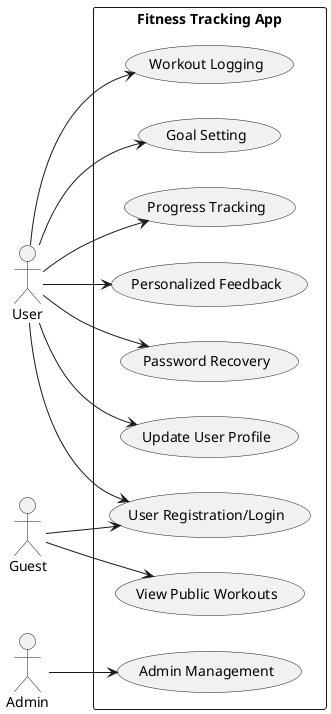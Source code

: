 
@startuml
left to right direction
actor User
actor Admin
actor Guest

rectangle "Fitness Tracking App" {
    usecase "User Registration/Login" as UC01
    usecase "Workout Logging" as UC02
    usecase "Goal Setting" as UC03
    usecase "Progress Tracking" as UC04
    usecase "Personalized Feedback" as UC05
    usecase "Admin Management" as UC06
    usecase "Password Recovery" as UC07
    usecase "View Public Workouts" as UC08
    usecase "Update User Profile" as UC09
}

User --> UC01
User --> UC02
User --> UC03
User --> UC04
User --> UC05
User --> UC07
User --> UC09
Admin --> UC06
Guest --> UC01
Guest --> UC08

@enduml
